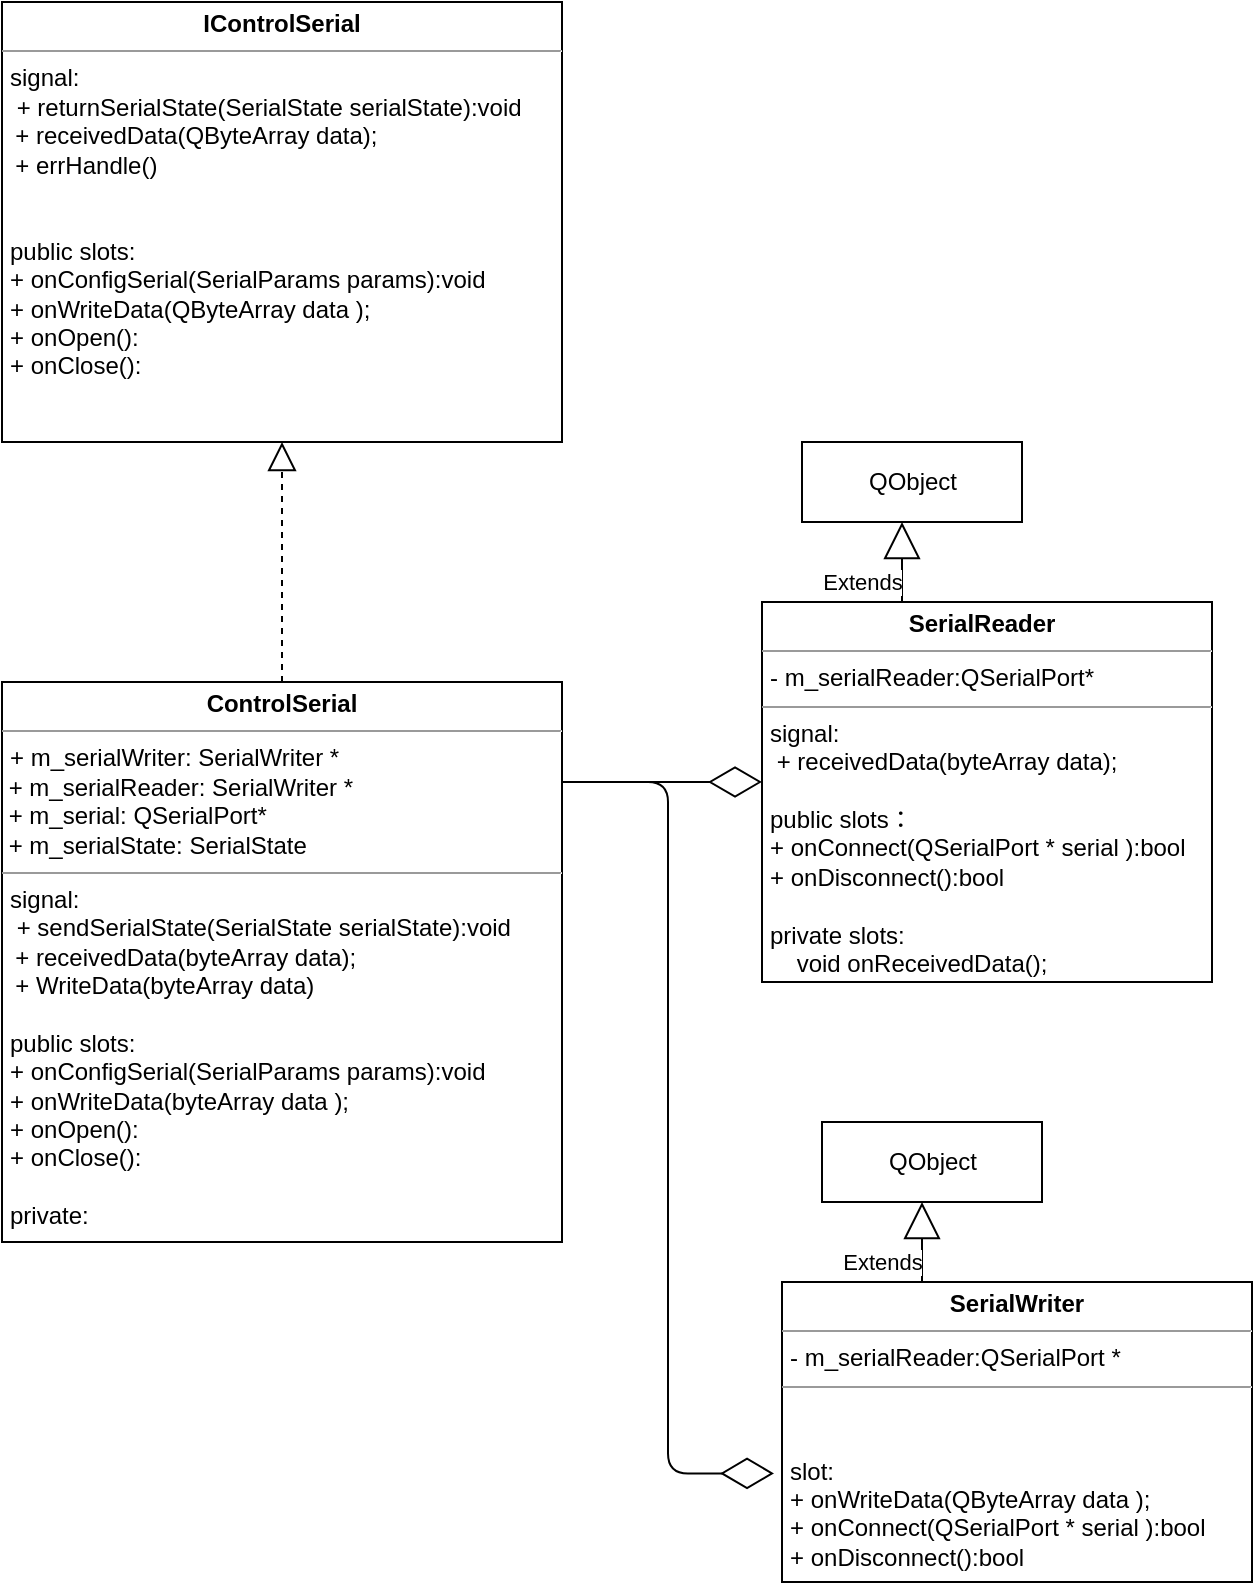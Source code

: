 <mxfile version="14.5.1" type="device"><diagram id="C5RBs43oDa-KdzZeNtuy" name="Page-1"><mxGraphModel dx="782" dy="497" grid="1" gridSize="10" guides="1" tooltips="1" connect="1" arrows="1" fold="1" page="1" pageScale="1" pageWidth="827" pageHeight="1169" math="0" shadow="0"><root><mxCell id="WIyWlLk6GJQsqaUBKTNV-0"/><mxCell id="WIyWlLk6GJQsqaUBKTNV-1" parent="WIyWlLk6GJQsqaUBKTNV-0"/><mxCell id="Afk-yyZUVSwY_6oGKjoh-0" value="&lt;p style=&quot;margin: 0px ; margin-top: 4px ; text-align: center&quot;&gt;&lt;b&gt;SerialWriter&lt;/b&gt;&lt;br&gt;&lt;/p&gt;&lt;hr size=&quot;1&quot;&gt;&lt;p style=&quot;margin: 0px ; margin-left: 4px&quot;&gt;- m_serialReader:QSerialPort *&amp;nbsp;&lt;/p&gt;&lt;hr size=&quot;1&quot;&gt;&lt;p style=&quot;margin: 0px ; margin-left: 4px&quot;&gt;&lt;br&gt;&lt;/p&gt;&lt;p style=&quot;margin: 0px ; margin-left: 4px&quot;&gt;&lt;br&gt;&lt;/p&gt;&lt;p style=&quot;margin: 0px 0px 0px 4px&quot;&gt;slot:&lt;/p&gt;&lt;p style=&quot;margin: 0px 0px 0px 4px&quot;&gt;+ onWriteData(QByteArray data&amp;nbsp;&lt;span&gt;);&lt;/span&gt;&lt;/p&gt;&lt;p style=&quot;margin: 0px 0px 0px 4px&quot;&gt;+ onConnect(QSerialPort * serial&amp;nbsp;):bool&lt;/p&gt;&lt;p style=&quot;margin: 0px 0px 0px 4px&quot;&gt;+ onDisconnect():bool&lt;/p&gt;" style="verticalAlign=top;align=left;overflow=fill;fontSize=12;fontFamily=Helvetica;html=1;" parent="WIyWlLk6GJQsqaUBKTNV-1" vertex="1"><mxGeometry x="570" y="990" width="235" height="150" as="geometry"/></mxCell><mxCell id="Afk-yyZUVSwY_6oGKjoh-1" value="Extends" style="endArrow=block;endSize=16;endFill=0;html=1;" parent="WIyWlLk6GJQsqaUBKTNV-1" edge="1"><mxGeometry x="-0.5" y="20" width="160" relative="1" as="geometry"><mxPoint x="640" y="990" as="sourcePoint"/><mxPoint x="640" y="950" as="targetPoint"/><mxPoint as="offset"/></mxGeometry></mxCell><mxCell id="Afk-yyZUVSwY_6oGKjoh-2" value="QObject" style="html=1;" parent="WIyWlLk6GJQsqaUBKTNV-1" vertex="1"><mxGeometry x="590" y="910" width="110" height="40" as="geometry"/></mxCell><mxCell id="Afk-yyZUVSwY_6oGKjoh-3" value="&lt;p style=&quot;margin: 0px ; margin-top: 4px ; text-align: center&quot;&gt;&lt;b&gt;IControlSerial&lt;/b&gt;&lt;/p&gt;&lt;hr size=&quot;1&quot;&gt;&lt;p style=&quot;margin: 0px ; margin-left: 4px&quot;&gt;&lt;/p&gt;&lt;p style=&quot;margin: 0px ; margin-left: 4px&quot;&gt;signal:&lt;/p&gt;&lt;p style=&quot;margin: 0px ; margin-left: 4px&quot;&gt;&amp;nbsp;+ returnSerialState(SerialState serialState):void&lt;/p&gt;&amp;nbsp; + receivedData(QByteArray data);&lt;br&gt;&amp;nbsp; + errHandle()&lt;br&gt;&lt;br&gt;&lt;p style=&quot;margin: 0px ; margin-left: 4px&quot;&gt;&lt;br&gt;&lt;/p&gt;&lt;p style=&quot;margin: 0px ; margin-left: 4px&quot;&gt;public slots:&lt;/p&gt;&lt;p style=&quot;margin: 0px ; margin-left: 4px&quot;&gt;+ onConfigSerial(SerialParams params):void&lt;/p&gt;&lt;p style=&quot;margin: 0px ; margin-left: 4px&quot;&gt;+ onWriteData(QByteArray data&amp;nbsp;);&lt;br&gt;&lt;/p&gt;&lt;p style=&quot;margin: 0px ; margin-left: 4px&quot;&gt;+ onOpen():&lt;/p&gt;&lt;p style=&quot;margin: 0px ; margin-left: 4px&quot;&gt;+ onClose():&lt;/p&gt;&lt;p style=&quot;margin: 0px ; margin-left: 4px&quot;&gt;&lt;br&gt;&lt;/p&gt;&lt;p style=&quot;margin: 0px ; margin-left: 4px&quot;&gt;&lt;br&gt;&lt;/p&gt;" style="verticalAlign=top;align=left;overflow=fill;fontSize=12;fontFamily=Helvetica;html=1;" parent="WIyWlLk6GJQsqaUBKTNV-1" vertex="1"><mxGeometry x="180" y="350" width="280" height="220" as="geometry"/></mxCell><mxCell id="Afk-yyZUVSwY_6oGKjoh-4" value="&lt;p style=&quot;margin: 0px ; margin-top: 4px ; text-align: center&quot;&gt;&lt;/p&gt;&lt;b style=&quot;text-align: center&quot;&gt;&amp;nbsp; &amp;nbsp; &amp;nbsp; &amp;nbsp; &amp;nbsp; &amp;nbsp; &amp;nbsp; &amp;nbsp; &amp;nbsp; &amp;nbsp; &amp;nbsp; SerialReader&lt;/b&gt;&lt;hr size=&quot;1&quot;&gt;&lt;p style=&quot;margin: 0px ; margin-left: 4px&quot;&gt;- m_serialReader:QSerialPort*&amp;nbsp;&lt;/p&gt;&lt;hr size=&quot;1&quot;&gt;&lt;p style=&quot;margin: 0px ; margin-left: 4px&quot;&gt;signal:&lt;/p&gt;&lt;p style=&quot;margin: 0px ; margin-left: 4px&quot;&gt;&amp;nbsp;+ receivedData(byteArray data);&lt;/p&gt;&lt;p style=&quot;margin: 0px ; margin-left: 4px&quot;&gt;&lt;br&gt;&lt;/p&gt;&lt;p style=&quot;margin: 0px ; margin-left: 4px&quot;&gt;public slots：&lt;/p&gt;&lt;p style=&quot;margin: 0px ; margin-left: 4px&quot;&gt;+ onConnect(QSerialPort * serial&amp;nbsp;&lt;span&gt;):bool&lt;/span&gt;&lt;/p&gt;&lt;p style=&quot;margin: 0px ; margin-left: 4px&quot;&gt;+ onDisconnect():bool&lt;/p&gt;&lt;p style=&quot;margin: 0px ; margin-left: 4px&quot;&gt;&lt;br&gt;&lt;/p&gt;&lt;p style=&quot;margin: 0px ; margin-left: 4px&quot;&gt;private slots:&lt;/p&gt;&lt;p style=&quot;margin: 0px ; margin-left: 4px&quot;&gt;&amp;nbsp; &amp;nbsp; void onReceivedData();&lt;/p&gt;&lt;p style=&quot;margin: 0px ; margin-left: 4px&quot;&gt;&lt;br&gt;&lt;/p&gt;" style="verticalAlign=top;align=left;overflow=fill;fontSize=12;fontFamily=Helvetica;html=1;" parent="WIyWlLk6GJQsqaUBKTNV-1" vertex="1"><mxGeometry x="560" y="650" width="225" height="190" as="geometry"/></mxCell><mxCell id="Afk-yyZUVSwY_6oGKjoh-5" value="Extends" style="endArrow=block;endSize=16;endFill=0;html=1;" parent="WIyWlLk6GJQsqaUBKTNV-1" edge="1"><mxGeometry x="-0.5" y="20" width="160" relative="1" as="geometry"><mxPoint x="630" y="650" as="sourcePoint"/><mxPoint x="630" y="610" as="targetPoint"/><mxPoint as="offset"/></mxGeometry></mxCell><mxCell id="Afk-yyZUVSwY_6oGKjoh-6" value="QObject" style="html=1;" parent="WIyWlLk6GJQsqaUBKTNV-1" vertex="1"><mxGeometry x="580" y="570" width="110" height="40" as="geometry"/></mxCell><mxCell id="Afk-yyZUVSwY_6oGKjoh-8" value="&lt;p style=&quot;margin: 0px ; margin-top: 4px ; text-align: center&quot;&gt;&lt;b&gt;ControlSerial&lt;/b&gt;&lt;/p&gt;&lt;hr size=&quot;1&quot;&gt;&lt;p style=&quot;margin: 0px ; margin-left: 4px&quot;&gt;+ m_serialWriter: SerialWriter *&lt;/p&gt;&amp;nbsp;+ m_serialReader: SerialWriter *&lt;br&gt;&amp;nbsp;+ m_serial: QSerialPort*&lt;br&gt;&amp;nbsp;+ m_serialState: SerialState&lt;br&gt;&lt;hr size=&quot;1&quot;&gt;&lt;p style=&quot;margin: 0px ; margin-left: 4px&quot;&gt;signal:&lt;/p&gt;&lt;p style=&quot;margin: 0px ; margin-left: 4px&quot;&gt;&amp;nbsp;+ sendSerialState(SerialState serialState):void&lt;/p&gt;&amp;nbsp; + receivedData(byteArray data);&lt;br&gt;&amp;nbsp; + WriteData(byteArray data)&lt;br&gt;&lt;p style=&quot;margin: 0px ; margin-left: 4px&quot;&gt;&lt;br&gt;&lt;/p&gt;&lt;p style=&quot;margin: 0px ; margin-left: 4px&quot;&gt;public slots:&lt;/p&gt;&lt;p style=&quot;margin: 0px ; margin-left: 4px&quot;&gt;+ onConfigSerial(SerialParams params):void&lt;/p&gt;&lt;p style=&quot;margin: 0px ; margin-left: 4px&quot;&gt;+ onWriteData(byteArray data&amp;nbsp;);&lt;br&gt;&lt;/p&gt;&lt;p style=&quot;margin: 0px ; margin-left: 4px&quot;&gt;+ onOpen():&lt;/p&gt;&lt;p style=&quot;margin: 0px ; margin-left: 4px&quot;&gt;+ onClose():&lt;br&gt;&lt;/p&gt;&lt;p style=&quot;margin: 0px ; margin-left: 4px&quot;&gt;&lt;br&gt;&lt;/p&gt;&lt;p style=&quot;margin: 0px ; margin-left: 4px&quot;&gt;private:&lt;/p&gt;&lt;p style=&quot;margin: 0px ; margin-left: 4px&quot;&gt;&lt;br&gt;&lt;/p&gt;&lt;p style=&quot;margin: 0px ; margin-left: 4px&quot;&gt;&lt;br&gt;&lt;/p&gt;" style="verticalAlign=top;align=left;overflow=fill;fontSize=12;fontFamily=Helvetica;html=1;" parent="WIyWlLk6GJQsqaUBKTNV-1" vertex="1"><mxGeometry x="180" y="690" width="280" height="280" as="geometry"/></mxCell><mxCell id="Afk-yyZUVSwY_6oGKjoh-9" value="" style="endArrow=block;dashed=1;endFill=0;endSize=12;html=1;entryX=0.5;entryY=1;entryDx=0;entryDy=0;exitX=0.5;exitY=0;exitDx=0;exitDy=0;" parent="WIyWlLk6GJQsqaUBKTNV-1" source="Afk-yyZUVSwY_6oGKjoh-8" target="Afk-yyZUVSwY_6oGKjoh-3" edge="1"><mxGeometry width="160" relative="1" as="geometry"><mxPoint x="240" y="680" as="sourcePoint"/><mxPoint x="400" y="680" as="targetPoint"/></mxGeometry></mxCell><mxCell id="Afk-yyZUVSwY_6oGKjoh-10" value="" style="endArrow=diamondThin;endFill=0;endSize=24;html=1;" parent="WIyWlLk6GJQsqaUBKTNV-1" edge="1"><mxGeometry width="160" relative="1" as="geometry"><mxPoint x="460" y="740" as="sourcePoint"/><mxPoint x="560" y="740" as="targetPoint"/><Array as="points"/></mxGeometry></mxCell><mxCell id="Afk-yyZUVSwY_6oGKjoh-11" value="" style="endArrow=diamondThin;endFill=0;endSize=24;html=1;entryX=-0.017;entryY=0.638;entryDx=0;entryDy=0;entryPerimeter=0;edgeStyle=elbowEdgeStyle;" parent="WIyWlLk6GJQsqaUBKTNV-1" target="Afk-yyZUVSwY_6oGKjoh-0" edge="1"><mxGeometry width="160" relative="1" as="geometry"><mxPoint x="460" y="740" as="sourcePoint"/><mxPoint x="620" y="740" as="targetPoint"/></mxGeometry></mxCell></root></mxGraphModel></diagram></mxfile>